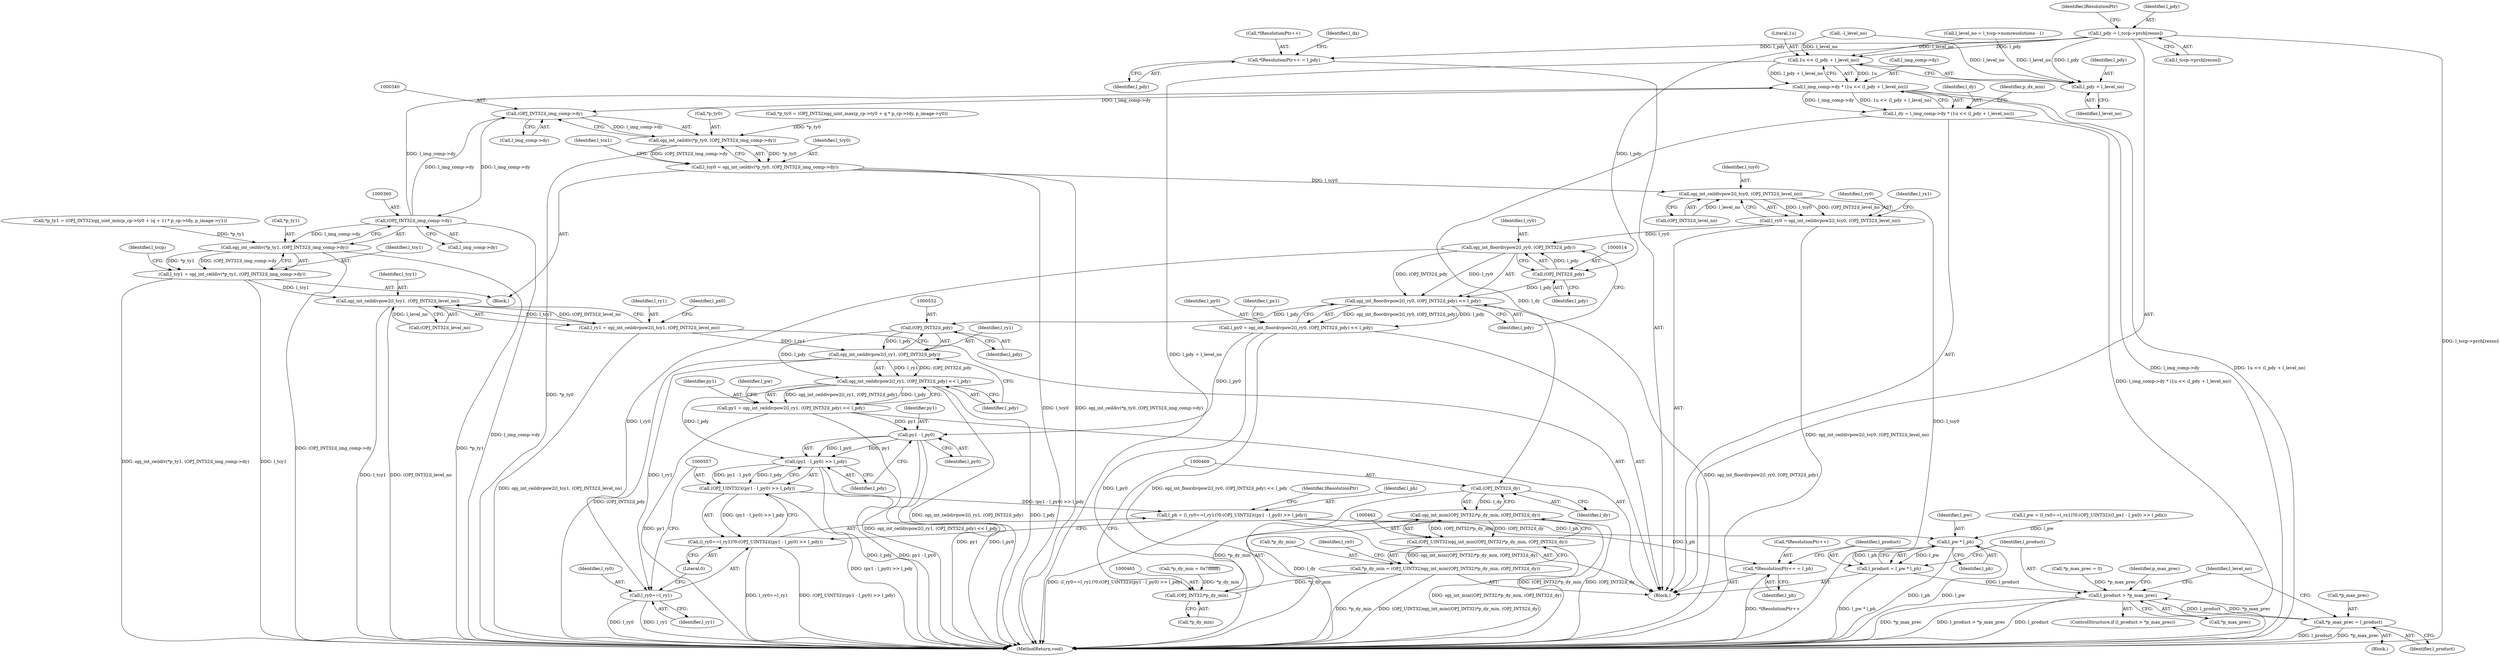 digraph "0_openjpeg_5d00b719f4b93b1445e6fb4c766b9a9883c57949@array" {
"1000406" [label="(Call,l_pdy = l_tccp->prch[resno])"];
"1000418" [label="(Call,*lResolutionPtr++ = l_pdy)"];
"1000440" [label="(Call,1u << (l_pdy + l_level_no))"];
"1000436" [label="(Call,l_img_comp->dy * (1u << (l_pdy + l_level_no)))"];
"1000339" [label="(Call,(OPJ_INT32)l_img_comp->dy)"];
"1000336" [label="(Call,opj_int_ceildiv(*p_ty0, (OPJ_INT32)l_img_comp->dy))"];
"1000334" [label="(Call,l_tcy0 = opj_int_ceildiv(*p_ty0, (OPJ_INT32)l_img_comp->dy))"];
"1000480" [label="(Call,opj_int_ceildivpow2(l_tcy0, (OPJ_INT32)l_level_no))"];
"1000478" [label="(Call,l_ry0 = opj_int_ceildivpow2(l_tcy0, (OPJ_INT32)l_level_no))"];
"1000511" [label="(Call,opj_int_floordivpow2(l_ry0, (OPJ_INT32)l_pdy))"];
"1000510" [label="(Call,opj_int_floordivpow2(l_ry0, (OPJ_INT32)l_pdy) << l_pdy)"];
"1000508" [label="(Call,l_py0 = opj_int_floordivpow2(l_ry0, (OPJ_INT32)l_pdy) << l_pdy)"];
"1000559" [label="(Call,py1 - l_py0)"];
"1000558" [label="(Call,(py1 - l_py0) >> l_pdy)"];
"1000556" [label="(Call,(OPJ_UINT32)((py1 - l_py0) >> l_pdy))"];
"1000549" [label="(Call,l_ph = (l_ry0==l_ry1)?0:(OPJ_UINT32)((py1 - l_py0) >> l_pdy))"];
"1000568" [label="(Call,*lResolutionPtr++ = l_ph)"];
"1000575" [label="(Call,l_pw * l_ph)"];
"1000573" [label="(Call,l_product = l_pw * l_ph)"];
"1000579" [label="(Call,l_product > *p_max_prec)"];
"1000584" [label="(Call,*p_max_prec = l_product)"];
"1000551" [label="(Call,(l_ry0==l_ry1)?0:(OPJ_UINT32)((py1 - l_py0) >> l_pdy))"];
"1000531" [label="(Call,(OPJ_INT32)l_pdy)"];
"1000529" [label="(Call,opj_int_ceildivpow2(l_ry1, (OPJ_INT32)l_pdy))"];
"1000528" [label="(Call,opj_int_ceildivpow2(l_ry1, (OPJ_INT32)l_pdy) << l_pdy)"];
"1000526" [label="(Call,py1 = opj_int_ceildivpow2(l_ry1, (OPJ_INT32)l_pdy) << l_pdy)"];
"1000552" [label="(Call,l_ry0==l_ry1)"];
"1000359" [label="(Call,(OPJ_INT32)l_img_comp->dy)"];
"1000356" [label="(Call,opj_int_ceildiv(*p_ty1, (OPJ_INT32)l_img_comp->dy))"];
"1000354" [label="(Call,l_tcy1 = opj_int_ceildiv(*p_ty1, (OPJ_INT32)l_img_comp->dy))"];
"1000494" [label="(Call,opj_int_ceildivpow2(l_tcy1, (OPJ_INT32)l_level_no))"];
"1000492" [label="(Call,l_ry1 = opj_int_ceildivpow2(l_tcy1, (OPJ_INT32)l_level_no))"];
"1000434" [label="(Call,l_dy = l_img_comp->dy * (1u << (l_pdy + l_level_no)))"];
"1000468" [label="(Call,(OPJ_INT32)l_dy)"];
"1000463" [label="(Call,opj_int_min((OPJ_INT32)*p_dy_min, (OPJ_INT32)l_dy))"];
"1000461" [label="(Call,(OPJ_UINT32)opj_int_min((OPJ_INT32)*p_dy_min, (OPJ_INT32)l_dy))"];
"1000458" [label="(Call,*p_dy_min = (OPJ_UINT32)opj_int_min((OPJ_INT32)*p_dy_min, (OPJ_INT32)l_dy))"];
"1000464" [label="(Call,(OPJ_INT32)*p_dy_min)"];
"1000442" [label="(Call,l_pdy + l_level_no)"];
"1000513" [label="(Call,(OPJ_INT32)l_pdy)"];
"1000416" [label="(Identifier,lResolutionPtr)"];
"1000518" [label="(Identifier,l_px1)"];
"1000559" [label="(Call,py1 - l_py0)"];
"1000357" [label="(Call,*p_ty1)"];
"1000419" [label="(Call,*lResolutionPtr++)"];
"1000554" [label="(Identifier,l_ry1)"];
"1000466" [label="(Call,*p_dy_min)"];
"1000458" [label="(Call,*p_dy_min = (OPJ_UINT32)opj_int_min((OPJ_INT32)*p_dy_min, (OPJ_INT32)l_dy))"];
"1000447" [label="(Identifier,p_dx_min)"];
"1000345" [label="(Identifier,l_tcx1)"];
"1000468" [label="(Call,(OPJ_INT32)l_dy)"];
"1000581" [label="(Call,*p_max_prec)"];
"1000481" [label="(Identifier,l_tcy0)"];
"1000300" [label="(Block,)"];
"1000253" [label="(Call,*p_ty1 = (OPJ_INT32)opj_uint_min(p_cp->ty0 + (q + 1) * p_cp->tdy, p_image->y1))"];
"1000584" [label="(Call,*p_max_prec = l_product)"];
"1000508" [label="(Call,l_py0 = opj_int_floordivpow2(l_ry0, (OPJ_INT32)l_pdy) << l_pdy)"];
"1000334" [label="(Call,l_tcy0 = opj_int_ceildiv(*p_ty0, (OPJ_INT32)l_img_comp->dy))"];
"1000422" [label="(Identifier,l_pdy)"];
"1000585" [label="(Call,*p_max_prec)"];
"1000533" [label="(Identifier,l_pdy)"];
"1000436" [label="(Call,l_img_comp->dy * (1u << (l_pdy + l_level_no)))"];
"1000529" [label="(Call,opj_int_ceildivpow2(l_ry1, (OPJ_INT32)l_pdy))"];
"1000463" [label="(Call,opj_int_min((OPJ_INT32)*p_dy_min, (OPJ_INT32)l_dy))"];
"1000434" [label="(Call,l_dy = l_img_comp->dy * (1u << (l_pdy + l_level_no)))"];
"1000337" [label="(Call,*p_ty0)"];
"1000589" [label="(Identifier,l_level_no)"];
"1000285" [label="(Call,*p_dy_min = 0x7fffffff)"];
"1000534" [label="(Identifier,l_pdy)"];
"1000568" [label="(Call,*lResolutionPtr++ = l_ph)"];
"1000396" [label="(Block,)"];
"1000562" [label="(Identifier,l_pdy)"];
"1000408" [label="(Call,l_tccp->prch[resno])"];
"1000480" [label="(Call,opj_int_ceildivpow2(l_tcy0, (OPJ_INT32)l_level_no))"];
"1000442" [label="(Call,l_pdy + l_level_no)"];
"1000492" [label="(Call,l_ry1 = opj_int_ceildivpow2(l_tcy1, (OPJ_INT32)l_level_no))"];
"1000407" [label="(Identifier,l_pdy)"];
"1000551" [label="(Call,(l_ry0==l_ry1)?0:(OPJ_UINT32)((py1 - l_py0) >> l_pdy))"];
"1000510" [label="(Call,opj_int_floordivpow2(l_ry0, (OPJ_INT32)l_pdy) << l_pdy)"];
"1000361" [label="(Call,l_img_comp->dy)"];
"1000577" [label="(Identifier,l_ph)"];
"1000530" [label="(Identifier,l_ry1)"];
"1000479" [label="(Identifier,l_ry0)"];
"1000424" [label="(Identifier,l_dx)"];
"1000576" [label="(Identifier,l_pw)"];
"1000588" [label="(Call,--l_level_no)"];
"1000496" [label="(Call,(OPJ_INT32)l_level_no)"];
"1000579" [label="(Call,l_product > *p_max_prec)"];
"1000580" [label="(Identifier,l_product)"];
"1000558" [label="(Call,(py1 - l_py0) >> l_pdy)"];
"1000586" [label="(Identifier,p_max_prec)"];
"1000494" [label="(Call,opj_int_ceildivpow2(l_tcy1, (OPJ_INT32)l_level_no))"];
"1000566" [label="(Identifier,lResolutionPtr)"];
"1000556" [label="(Call,(OPJ_UINT32)((py1 - l_py0) >> l_pdy))"];
"1000459" [label="(Call,*p_dy_min)"];
"1000341" [label="(Call,l_img_comp->dy)"];
"1000578" [label="(ControlStructure,if (l_product > *p_max_prec))"];
"1000531" [label="(Call,(OPJ_INT32)l_pdy)"];
"1000461" [label="(Call,(OPJ_UINT32)opj_int_min((OPJ_INT32)*p_dy_min, (OPJ_INT32)l_dy))"];
"1000406" [label="(Call,l_pdy = l_tccp->prch[resno])"];
"1000526" [label="(Call,py1 = opj_int_ceildivpow2(l_ry1, (OPJ_INT32)l_pdy) << l_pdy)"];
"1000587" [label="(Identifier,l_product)"];
"1000552" [label="(Call,l_ry0==l_ry1)"];
"1000561" [label="(Identifier,l_py0)"];
"1000336" [label="(Call,opj_int_ceildiv(*p_ty0, (OPJ_INT32)l_img_comp->dy))"];
"1000486" [label="(Identifier,l_rx1)"];
"1000418" [label="(Call,*lResolutionPtr++ = l_pdy)"];
"1000464" [label="(Call,(OPJ_INT32)*p_dy_min)"];
"1000470" [label="(Identifier,l_dy)"];
"1000583" [label="(Block,)"];
"1000482" [label="(Call,(OPJ_INT32)l_level_no)"];
"1000356" [label="(Call,opj_int_ceildiv(*p_ty1, (OPJ_INT32)l_img_comp->dy))"];
"1000516" [label="(Identifier,l_pdy)"];
"1000359" [label="(Call,(OPJ_INT32)l_img_comp->dy)"];
"1000441" [label="(Literal,1u)"];
"1000536" [label="(Identifier,l_pw)"];
"1000549" [label="(Call,l_ph = (l_ry0==l_ry1)?0:(OPJ_UINT32)((py1 - l_py0) >> l_pdy))"];
"1000553" [label="(Identifier,l_ry0)"];
"1000555" [label="(Literal,0)"];
"1000367" [label="(Identifier,l_tccp)"];
"1000528" [label="(Call,opj_int_ceildivpow2(l_ry1, (OPJ_INT32)l_pdy) << l_pdy)"];
"1000500" [label="(Identifier,l_px0)"];
"1000444" [label="(Identifier,l_level_no)"];
"1000594" [label="(MethodReturn,void)"];
"1000378" [label="(Call,l_level_no = l_tccp->numresolutions - 1)"];
"1000440" [label="(Call,1u << (l_pdy + l_level_no))"];
"1000512" [label="(Identifier,l_ry0)"];
"1000511" [label="(Call,opj_int_floordivpow2(l_ry0, (OPJ_INT32)l_pdy))"];
"1000535" [label="(Call,l_pw = (l_rx0==l_rx1)?0:(OPJ_UINT32)((l_px1 - l_px0) >> l_pdx))"];
"1000575" [label="(Call,l_pw * l_ph)"];
"1000339" [label="(Call,(OPJ_INT32)l_img_comp->dy)"];
"1000495" [label="(Identifier,l_tcy1)"];
"1000478" [label="(Call,l_ry0 = opj_int_ceildivpow2(l_tcy0, (OPJ_INT32)l_level_no))"];
"1000573" [label="(Call,l_product = l_pw * l_ph)"];
"1000513" [label="(Call,(OPJ_INT32)l_pdy)"];
"1000435" [label="(Identifier,l_dy)"];
"1000572" [label="(Identifier,l_ph)"];
"1000273" [label="(Call,*p_max_prec = 0)"];
"1000560" [label="(Identifier,py1)"];
"1000515" [label="(Identifier,l_pdy)"];
"1000527" [label="(Identifier,py1)"];
"1000235" [label="(Call,*p_ty0 = (OPJ_INT32)opj_uint_max(p_cp->ty0 + q * p_cp->tdy, p_image->y0))"];
"1000493" [label="(Identifier,l_ry1)"];
"1000437" [label="(Call,l_img_comp->dy)"];
"1000354" [label="(Call,l_tcy1 = opj_int_ceildiv(*p_ty1, (OPJ_INT32)l_img_comp->dy))"];
"1000443" [label="(Identifier,l_pdy)"];
"1000574" [label="(Identifier,l_product)"];
"1000355" [label="(Identifier,l_tcy1)"];
"1000569" [label="(Call,*lResolutionPtr++)"];
"1000472" [label="(Identifier,l_rx0)"];
"1000509" [label="(Identifier,l_py0)"];
"1000335" [label="(Identifier,l_tcy0)"];
"1000550" [label="(Identifier,l_ph)"];
"1000406" -> "1000396"  [label="AST: "];
"1000406" -> "1000408"  [label="CFG: "];
"1000407" -> "1000406"  [label="AST: "];
"1000408" -> "1000406"  [label="AST: "];
"1000416" -> "1000406"  [label="CFG: "];
"1000406" -> "1000594"  [label="DDG: l_tccp->prch[resno]"];
"1000406" -> "1000418"  [label="DDG: l_pdy"];
"1000406" -> "1000440"  [label="DDG: l_pdy"];
"1000406" -> "1000442"  [label="DDG: l_pdy"];
"1000406" -> "1000513"  [label="DDG: l_pdy"];
"1000418" -> "1000396"  [label="AST: "];
"1000418" -> "1000422"  [label="CFG: "];
"1000419" -> "1000418"  [label="AST: "];
"1000422" -> "1000418"  [label="AST: "];
"1000424" -> "1000418"  [label="CFG: "];
"1000440" -> "1000436"  [label="AST: "];
"1000440" -> "1000442"  [label="CFG: "];
"1000441" -> "1000440"  [label="AST: "];
"1000442" -> "1000440"  [label="AST: "];
"1000436" -> "1000440"  [label="CFG: "];
"1000440" -> "1000594"  [label="DDG: l_pdy + l_level_no"];
"1000440" -> "1000436"  [label="DDG: 1u"];
"1000440" -> "1000436"  [label="DDG: l_pdy + l_level_no"];
"1000588" -> "1000440"  [label="DDG: l_level_no"];
"1000378" -> "1000440"  [label="DDG: l_level_no"];
"1000436" -> "1000434"  [label="AST: "];
"1000437" -> "1000436"  [label="AST: "];
"1000434" -> "1000436"  [label="CFG: "];
"1000436" -> "1000594"  [label="DDG: l_img_comp->dy"];
"1000436" -> "1000594"  [label="DDG: 1u << (l_pdy + l_level_no)"];
"1000436" -> "1000339"  [label="DDG: l_img_comp->dy"];
"1000436" -> "1000434"  [label="DDG: l_img_comp->dy"];
"1000436" -> "1000434"  [label="DDG: 1u << (l_pdy + l_level_no)"];
"1000359" -> "1000436"  [label="DDG: l_img_comp->dy"];
"1000339" -> "1000336"  [label="AST: "];
"1000339" -> "1000341"  [label="CFG: "];
"1000340" -> "1000339"  [label="AST: "];
"1000341" -> "1000339"  [label="AST: "];
"1000336" -> "1000339"  [label="CFG: "];
"1000339" -> "1000336"  [label="DDG: l_img_comp->dy"];
"1000359" -> "1000339"  [label="DDG: l_img_comp->dy"];
"1000339" -> "1000359"  [label="DDG: l_img_comp->dy"];
"1000336" -> "1000334"  [label="AST: "];
"1000337" -> "1000336"  [label="AST: "];
"1000334" -> "1000336"  [label="CFG: "];
"1000336" -> "1000594"  [label="DDG: *p_ty0"];
"1000336" -> "1000334"  [label="DDG: *p_ty0"];
"1000336" -> "1000334"  [label="DDG: (OPJ_INT32)l_img_comp->dy"];
"1000235" -> "1000336"  [label="DDG: *p_ty0"];
"1000334" -> "1000300"  [label="AST: "];
"1000335" -> "1000334"  [label="AST: "];
"1000345" -> "1000334"  [label="CFG: "];
"1000334" -> "1000594"  [label="DDG: opj_int_ceildiv(*p_ty0, (OPJ_INT32)l_img_comp->dy)"];
"1000334" -> "1000594"  [label="DDG: l_tcy0"];
"1000334" -> "1000480"  [label="DDG: l_tcy0"];
"1000480" -> "1000478"  [label="AST: "];
"1000480" -> "1000482"  [label="CFG: "];
"1000481" -> "1000480"  [label="AST: "];
"1000482" -> "1000480"  [label="AST: "];
"1000478" -> "1000480"  [label="CFG: "];
"1000480" -> "1000594"  [label="DDG: l_tcy0"];
"1000480" -> "1000478"  [label="DDG: l_tcy0"];
"1000480" -> "1000478"  [label="DDG: (OPJ_INT32)l_level_no"];
"1000482" -> "1000480"  [label="DDG: l_level_no"];
"1000478" -> "1000396"  [label="AST: "];
"1000479" -> "1000478"  [label="AST: "];
"1000486" -> "1000478"  [label="CFG: "];
"1000478" -> "1000594"  [label="DDG: opj_int_ceildivpow2(l_tcy0, (OPJ_INT32)l_level_no)"];
"1000478" -> "1000511"  [label="DDG: l_ry0"];
"1000511" -> "1000510"  [label="AST: "];
"1000511" -> "1000513"  [label="CFG: "];
"1000512" -> "1000511"  [label="AST: "];
"1000513" -> "1000511"  [label="AST: "];
"1000516" -> "1000511"  [label="CFG: "];
"1000511" -> "1000510"  [label="DDG: l_ry0"];
"1000511" -> "1000510"  [label="DDG: (OPJ_INT32)l_pdy"];
"1000513" -> "1000511"  [label="DDG: l_pdy"];
"1000511" -> "1000552"  [label="DDG: l_ry0"];
"1000510" -> "1000508"  [label="AST: "];
"1000510" -> "1000516"  [label="CFG: "];
"1000516" -> "1000510"  [label="AST: "];
"1000508" -> "1000510"  [label="CFG: "];
"1000510" -> "1000594"  [label="DDG: opj_int_floordivpow2(l_ry0, (OPJ_INT32)l_pdy)"];
"1000510" -> "1000508"  [label="DDG: opj_int_floordivpow2(l_ry0, (OPJ_INT32)l_pdy)"];
"1000510" -> "1000508"  [label="DDG: l_pdy"];
"1000513" -> "1000510"  [label="DDG: l_pdy"];
"1000510" -> "1000531"  [label="DDG: l_pdy"];
"1000508" -> "1000396"  [label="AST: "];
"1000509" -> "1000508"  [label="AST: "];
"1000518" -> "1000508"  [label="CFG: "];
"1000508" -> "1000594"  [label="DDG: l_py0"];
"1000508" -> "1000594"  [label="DDG: opj_int_floordivpow2(l_ry0, (OPJ_INT32)l_pdy) << l_pdy"];
"1000508" -> "1000559"  [label="DDG: l_py0"];
"1000559" -> "1000558"  [label="AST: "];
"1000559" -> "1000561"  [label="CFG: "];
"1000560" -> "1000559"  [label="AST: "];
"1000561" -> "1000559"  [label="AST: "];
"1000562" -> "1000559"  [label="CFG: "];
"1000559" -> "1000594"  [label="DDG: py1"];
"1000559" -> "1000594"  [label="DDG: l_py0"];
"1000559" -> "1000558"  [label="DDG: py1"];
"1000559" -> "1000558"  [label="DDG: l_py0"];
"1000526" -> "1000559"  [label="DDG: py1"];
"1000558" -> "1000556"  [label="AST: "];
"1000558" -> "1000562"  [label="CFG: "];
"1000562" -> "1000558"  [label="AST: "];
"1000556" -> "1000558"  [label="CFG: "];
"1000558" -> "1000594"  [label="DDG: l_pdy"];
"1000558" -> "1000594"  [label="DDG: py1 - l_py0"];
"1000558" -> "1000556"  [label="DDG: py1 - l_py0"];
"1000558" -> "1000556"  [label="DDG: l_pdy"];
"1000528" -> "1000558"  [label="DDG: l_pdy"];
"1000556" -> "1000551"  [label="AST: "];
"1000557" -> "1000556"  [label="AST: "];
"1000551" -> "1000556"  [label="CFG: "];
"1000556" -> "1000594"  [label="DDG: (py1 - l_py0) >> l_pdy"];
"1000556" -> "1000549"  [label="DDG: (py1 - l_py0) >> l_pdy"];
"1000556" -> "1000551"  [label="DDG: (py1 - l_py0) >> l_pdy"];
"1000549" -> "1000396"  [label="AST: "];
"1000549" -> "1000551"  [label="CFG: "];
"1000550" -> "1000549"  [label="AST: "];
"1000551" -> "1000549"  [label="AST: "];
"1000566" -> "1000549"  [label="CFG: "];
"1000549" -> "1000594"  [label="DDG: (l_ry0==l_ry1)?0:(OPJ_UINT32)((py1 - l_py0) >> l_pdy)"];
"1000549" -> "1000568"  [label="DDG: l_ph"];
"1000549" -> "1000575"  [label="DDG: l_ph"];
"1000568" -> "1000396"  [label="AST: "];
"1000568" -> "1000572"  [label="CFG: "];
"1000569" -> "1000568"  [label="AST: "];
"1000572" -> "1000568"  [label="AST: "];
"1000574" -> "1000568"  [label="CFG: "];
"1000568" -> "1000594"  [label="DDG: *lResolutionPtr++"];
"1000575" -> "1000573"  [label="AST: "];
"1000575" -> "1000577"  [label="CFG: "];
"1000576" -> "1000575"  [label="AST: "];
"1000577" -> "1000575"  [label="AST: "];
"1000573" -> "1000575"  [label="CFG: "];
"1000575" -> "1000594"  [label="DDG: l_ph"];
"1000575" -> "1000594"  [label="DDG: l_pw"];
"1000575" -> "1000573"  [label="DDG: l_pw"];
"1000575" -> "1000573"  [label="DDG: l_ph"];
"1000535" -> "1000575"  [label="DDG: l_pw"];
"1000573" -> "1000396"  [label="AST: "];
"1000574" -> "1000573"  [label="AST: "];
"1000580" -> "1000573"  [label="CFG: "];
"1000573" -> "1000594"  [label="DDG: l_pw * l_ph"];
"1000573" -> "1000579"  [label="DDG: l_product"];
"1000579" -> "1000578"  [label="AST: "];
"1000579" -> "1000581"  [label="CFG: "];
"1000580" -> "1000579"  [label="AST: "];
"1000581" -> "1000579"  [label="AST: "];
"1000586" -> "1000579"  [label="CFG: "];
"1000589" -> "1000579"  [label="CFG: "];
"1000579" -> "1000594"  [label="DDG: l_product > *p_max_prec"];
"1000579" -> "1000594"  [label="DDG: l_product"];
"1000579" -> "1000594"  [label="DDG: *p_max_prec"];
"1000273" -> "1000579"  [label="DDG: *p_max_prec"];
"1000584" -> "1000579"  [label="DDG: *p_max_prec"];
"1000579" -> "1000584"  [label="DDG: l_product"];
"1000584" -> "1000583"  [label="AST: "];
"1000584" -> "1000587"  [label="CFG: "];
"1000585" -> "1000584"  [label="AST: "];
"1000587" -> "1000584"  [label="AST: "];
"1000589" -> "1000584"  [label="CFG: "];
"1000584" -> "1000594"  [label="DDG: l_product"];
"1000584" -> "1000594"  [label="DDG: *p_max_prec"];
"1000551" -> "1000555"  [label="CFG: "];
"1000552" -> "1000551"  [label="AST: "];
"1000555" -> "1000551"  [label="AST: "];
"1000551" -> "1000594"  [label="DDG: (OPJ_UINT32)((py1 - l_py0) >> l_pdy)"];
"1000551" -> "1000594"  [label="DDG: l_ry0==l_ry1"];
"1000531" -> "1000529"  [label="AST: "];
"1000531" -> "1000533"  [label="CFG: "];
"1000532" -> "1000531"  [label="AST: "];
"1000533" -> "1000531"  [label="AST: "];
"1000529" -> "1000531"  [label="CFG: "];
"1000531" -> "1000529"  [label="DDG: l_pdy"];
"1000531" -> "1000528"  [label="DDG: l_pdy"];
"1000529" -> "1000528"  [label="AST: "];
"1000530" -> "1000529"  [label="AST: "];
"1000534" -> "1000529"  [label="CFG: "];
"1000529" -> "1000594"  [label="DDG: (OPJ_INT32)l_pdy"];
"1000529" -> "1000528"  [label="DDG: l_ry1"];
"1000529" -> "1000528"  [label="DDG: (OPJ_INT32)l_pdy"];
"1000492" -> "1000529"  [label="DDG: l_ry1"];
"1000529" -> "1000552"  [label="DDG: l_ry1"];
"1000528" -> "1000526"  [label="AST: "];
"1000528" -> "1000534"  [label="CFG: "];
"1000534" -> "1000528"  [label="AST: "];
"1000526" -> "1000528"  [label="CFG: "];
"1000528" -> "1000594"  [label="DDG: opj_int_ceildivpow2(l_ry1, (OPJ_INT32)l_pdy)"];
"1000528" -> "1000594"  [label="DDG: l_pdy"];
"1000528" -> "1000526"  [label="DDG: opj_int_ceildivpow2(l_ry1, (OPJ_INT32)l_pdy)"];
"1000528" -> "1000526"  [label="DDG: l_pdy"];
"1000526" -> "1000396"  [label="AST: "];
"1000527" -> "1000526"  [label="AST: "];
"1000536" -> "1000526"  [label="CFG: "];
"1000526" -> "1000594"  [label="DDG: opj_int_ceildivpow2(l_ry1, (OPJ_INT32)l_pdy) << l_pdy"];
"1000526" -> "1000594"  [label="DDG: py1"];
"1000552" -> "1000554"  [label="CFG: "];
"1000553" -> "1000552"  [label="AST: "];
"1000554" -> "1000552"  [label="AST: "];
"1000555" -> "1000552"  [label="CFG: "];
"1000557" -> "1000552"  [label="CFG: "];
"1000552" -> "1000594"  [label="DDG: l_ry0"];
"1000552" -> "1000594"  [label="DDG: l_ry1"];
"1000359" -> "1000356"  [label="AST: "];
"1000359" -> "1000361"  [label="CFG: "];
"1000360" -> "1000359"  [label="AST: "];
"1000361" -> "1000359"  [label="AST: "];
"1000356" -> "1000359"  [label="CFG: "];
"1000359" -> "1000594"  [label="DDG: l_img_comp->dy"];
"1000359" -> "1000356"  [label="DDG: l_img_comp->dy"];
"1000356" -> "1000354"  [label="AST: "];
"1000357" -> "1000356"  [label="AST: "];
"1000354" -> "1000356"  [label="CFG: "];
"1000356" -> "1000594"  [label="DDG: *p_ty1"];
"1000356" -> "1000594"  [label="DDG: (OPJ_INT32)l_img_comp->dy"];
"1000356" -> "1000354"  [label="DDG: *p_ty1"];
"1000356" -> "1000354"  [label="DDG: (OPJ_INT32)l_img_comp->dy"];
"1000253" -> "1000356"  [label="DDG: *p_ty1"];
"1000354" -> "1000300"  [label="AST: "];
"1000355" -> "1000354"  [label="AST: "];
"1000367" -> "1000354"  [label="CFG: "];
"1000354" -> "1000594"  [label="DDG: opj_int_ceildiv(*p_ty1, (OPJ_INT32)l_img_comp->dy)"];
"1000354" -> "1000594"  [label="DDG: l_tcy1"];
"1000354" -> "1000494"  [label="DDG: l_tcy1"];
"1000494" -> "1000492"  [label="AST: "];
"1000494" -> "1000496"  [label="CFG: "];
"1000495" -> "1000494"  [label="AST: "];
"1000496" -> "1000494"  [label="AST: "];
"1000492" -> "1000494"  [label="CFG: "];
"1000494" -> "1000594"  [label="DDG: (OPJ_INT32)l_level_no"];
"1000494" -> "1000594"  [label="DDG: l_tcy1"];
"1000494" -> "1000492"  [label="DDG: l_tcy1"];
"1000494" -> "1000492"  [label="DDG: (OPJ_INT32)l_level_no"];
"1000496" -> "1000494"  [label="DDG: l_level_no"];
"1000492" -> "1000396"  [label="AST: "];
"1000493" -> "1000492"  [label="AST: "];
"1000500" -> "1000492"  [label="CFG: "];
"1000492" -> "1000594"  [label="DDG: opj_int_ceildivpow2(l_tcy1, (OPJ_INT32)l_level_no)"];
"1000434" -> "1000396"  [label="AST: "];
"1000435" -> "1000434"  [label="AST: "];
"1000447" -> "1000434"  [label="CFG: "];
"1000434" -> "1000594"  [label="DDG: l_img_comp->dy * (1u << (l_pdy + l_level_no))"];
"1000434" -> "1000468"  [label="DDG: l_dy"];
"1000468" -> "1000463"  [label="AST: "];
"1000468" -> "1000470"  [label="CFG: "];
"1000469" -> "1000468"  [label="AST: "];
"1000470" -> "1000468"  [label="AST: "];
"1000463" -> "1000468"  [label="CFG: "];
"1000468" -> "1000594"  [label="DDG: l_dy"];
"1000468" -> "1000463"  [label="DDG: l_dy"];
"1000463" -> "1000461"  [label="AST: "];
"1000464" -> "1000463"  [label="AST: "];
"1000461" -> "1000463"  [label="CFG: "];
"1000463" -> "1000594"  [label="DDG: (OPJ_INT32)l_dy"];
"1000463" -> "1000594"  [label="DDG: (OPJ_INT32)*p_dy_min"];
"1000463" -> "1000461"  [label="DDG: (OPJ_INT32)*p_dy_min"];
"1000463" -> "1000461"  [label="DDG: (OPJ_INT32)l_dy"];
"1000464" -> "1000463"  [label="DDG: *p_dy_min"];
"1000461" -> "1000458"  [label="AST: "];
"1000462" -> "1000461"  [label="AST: "];
"1000458" -> "1000461"  [label="CFG: "];
"1000461" -> "1000594"  [label="DDG: opj_int_min((OPJ_INT32)*p_dy_min, (OPJ_INT32)l_dy)"];
"1000461" -> "1000458"  [label="DDG: opj_int_min((OPJ_INT32)*p_dy_min, (OPJ_INT32)l_dy)"];
"1000458" -> "1000396"  [label="AST: "];
"1000459" -> "1000458"  [label="AST: "];
"1000472" -> "1000458"  [label="CFG: "];
"1000458" -> "1000594"  [label="DDG: (OPJ_UINT32)opj_int_min((OPJ_INT32)*p_dy_min, (OPJ_INT32)l_dy)"];
"1000458" -> "1000594"  [label="DDG: *p_dy_min"];
"1000458" -> "1000464"  [label="DDG: *p_dy_min"];
"1000464" -> "1000466"  [label="CFG: "];
"1000465" -> "1000464"  [label="AST: "];
"1000466" -> "1000464"  [label="AST: "];
"1000469" -> "1000464"  [label="CFG: "];
"1000285" -> "1000464"  [label="DDG: *p_dy_min"];
"1000442" -> "1000444"  [label="CFG: "];
"1000443" -> "1000442"  [label="AST: "];
"1000444" -> "1000442"  [label="AST: "];
"1000588" -> "1000442"  [label="DDG: l_level_no"];
"1000378" -> "1000442"  [label="DDG: l_level_no"];
"1000513" -> "1000515"  [label="CFG: "];
"1000514" -> "1000513"  [label="AST: "];
"1000515" -> "1000513"  [label="AST: "];
}
